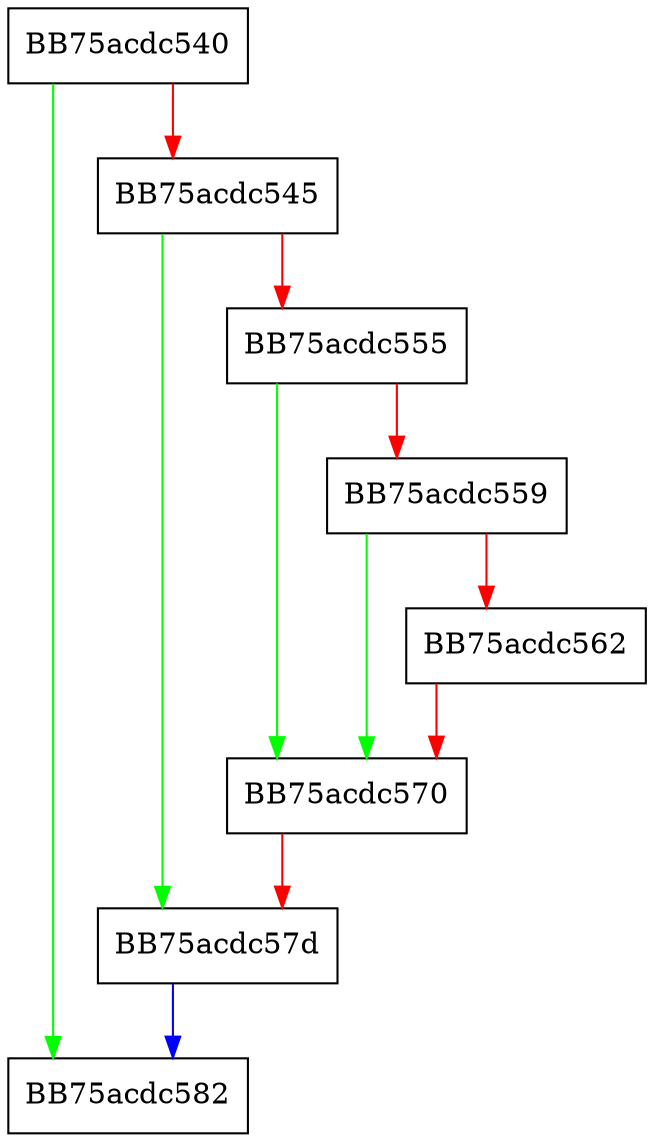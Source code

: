 digraph CloseRemFile {
  node [shape="box"];
  graph [splines=ortho];
  BB75acdc540 -> BB75acdc582 [color="green"];
  BB75acdc540 -> BB75acdc545 [color="red"];
  BB75acdc545 -> BB75acdc57d [color="green"];
  BB75acdc545 -> BB75acdc555 [color="red"];
  BB75acdc555 -> BB75acdc570 [color="green"];
  BB75acdc555 -> BB75acdc559 [color="red"];
  BB75acdc559 -> BB75acdc570 [color="green"];
  BB75acdc559 -> BB75acdc562 [color="red"];
  BB75acdc562 -> BB75acdc570 [color="red"];
  BB75acdc570 -> BB75acdc57d [color="red"];
  BB75acdc57d -> BB75acdc582 [color="blue"];
}